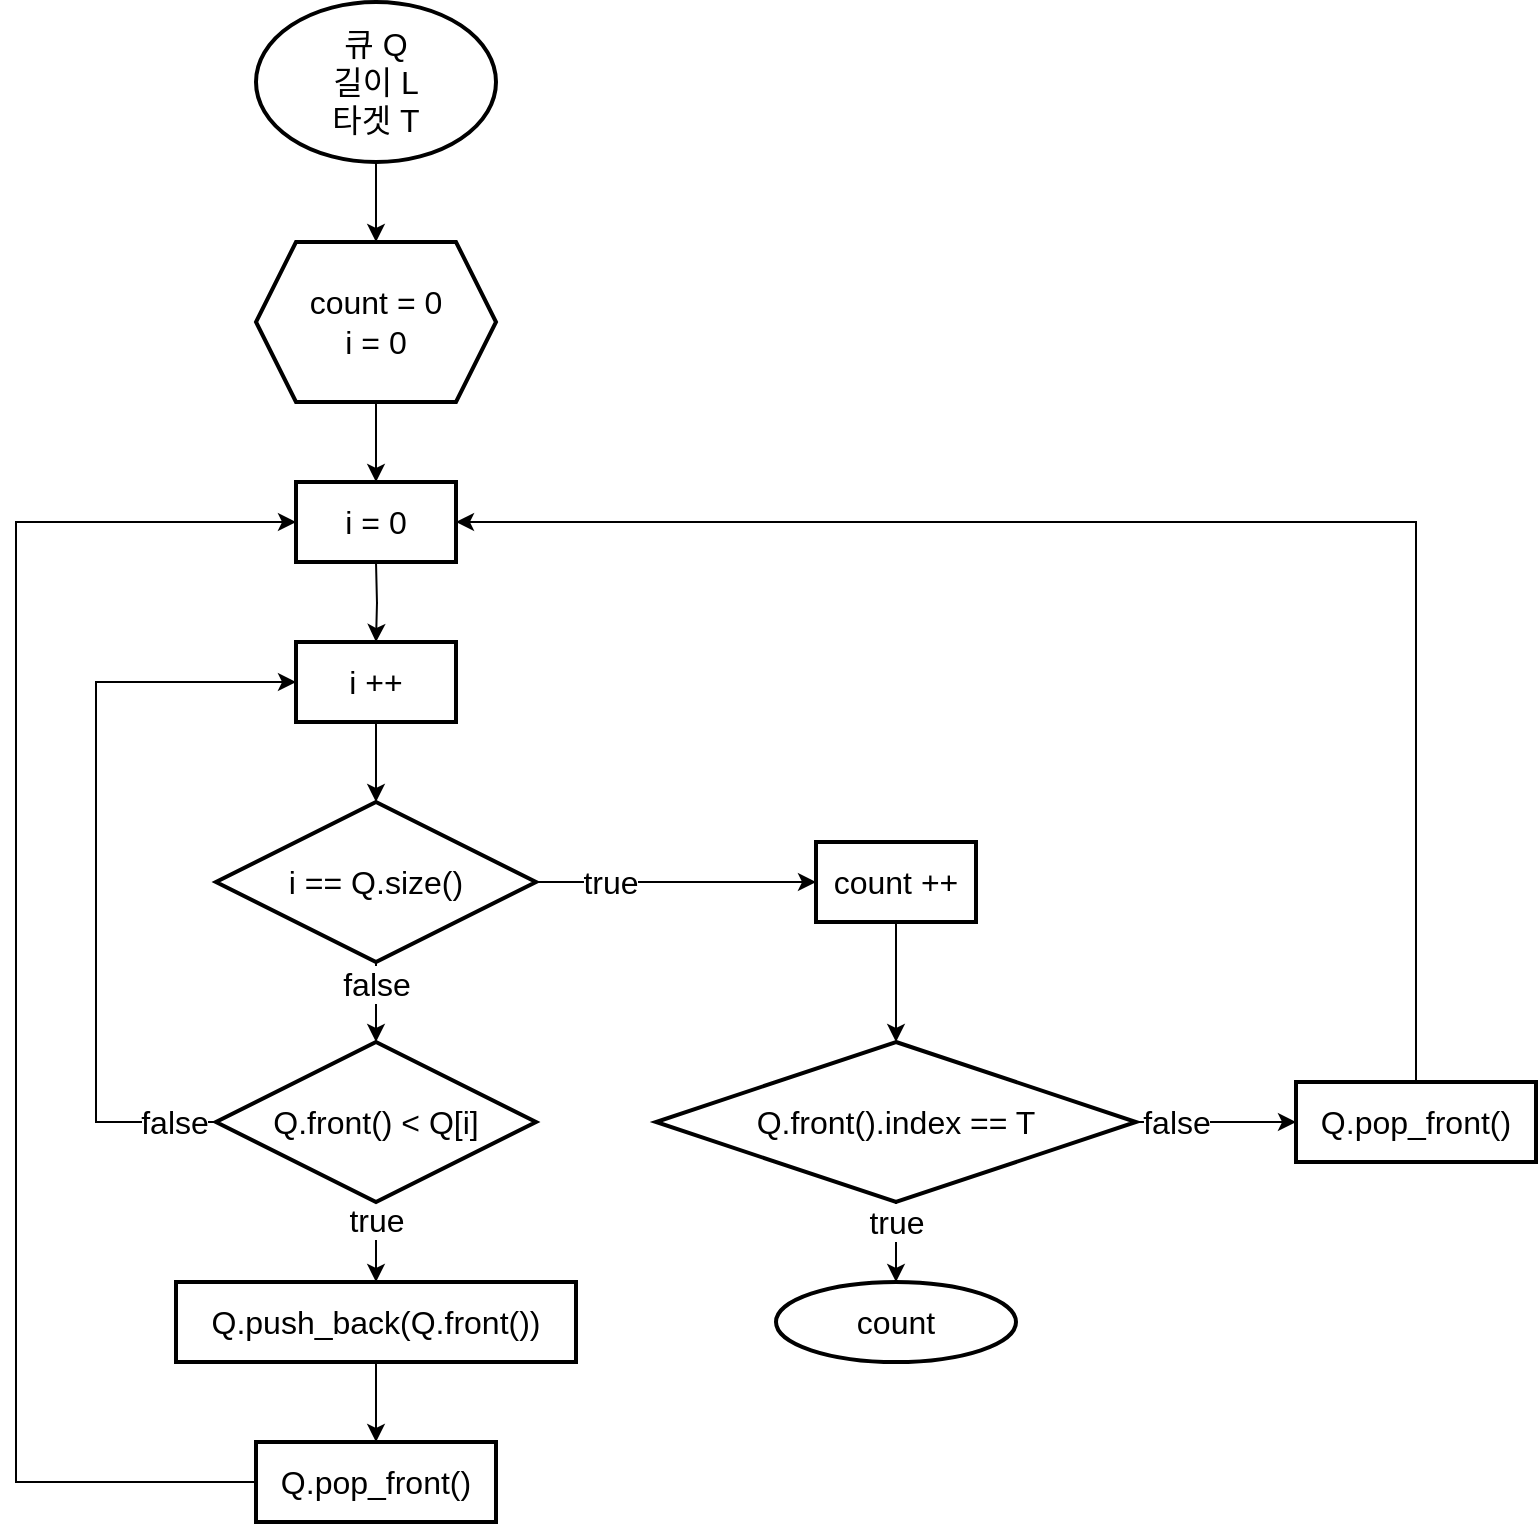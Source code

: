 <mxfile version="14.4.3" type="device"><diagram id="eSefi34d8740SRNWqPBp" name="Solution"><mxGraphModel dx="1425" dy="872" grid="1" gridSize="10" guides="1" tooltips="1" connect="1" arrows="1" fold="1" page="1" pageScale="1" pageWidth="827" pageHeight="1169" math="0" shadow="0"><root><mxCell id="n_tZx9NlmBXd1Qik7h1B-0"/><mxCell id="n_tZx9NlmBXd1Qik7h1B-1" parent="n_tZx9NlmBXd1Qik7h1B-0"/><mxCell id="XbeeVZATBk8C1ziMvDFL-2" value="" style="edgeStyle=orthogonalEdgeStyle;rounded=0;orthogonalLoop=1;jettySize=auto;html=1;" edge="1" parent="n_tZx9NlmBXd1Qik7h1B-1" source="XbeeVZATBk8C1ziMvDFL-0"><mxGeometry relative="1" as="geometry"><mxPoint x="220" y="160" as="targetPoint"/></mxGeometry></mxCell><mxCell id="XbeeVZATBk8C1ziMvDFL-0" value="&lt;span style=&quot;font-size: 16px&quot;&gt;큐 Q&lt;br style=&quot;font-size: 16px;&quot;&gt;길이 L&lt;br style=&quot;font-size: 16px;&quot;&gt;타겟 T&lt;br style=&quot;font-size: 16px;&quot;&gt;&lt;/span&gt;" style="strokeWidth=2;html=1;shape=mxgraph.flowchart.start_1;whiteSpace=wrap;fontSize=16;" vertex="1" parent="n_tZx9NlmBXd1Qik7h1B-1"><mxGeometry x="160" y="40" width="120" height="80" as="geometry"/></mxCell><mxCell id="XbeeVZATBk8C1ziMvDFL-9" value="" style="edgeStyle=orthogonalEdgeStyle;rounded=0;orthogonalLoop=1;jettySize=auto;html=1;fontSize=16;" edge="1" parent="n_tZx9NlmBXd1Qik7h1B-1"><mxGeometry relative="1" as="geometry"><mxPoint x="220" y="320" as="sourcePoint"/><mxPoint x="220" y="360" as="targetPoint"/></mxGeometry></mxCell><mxCell id="XbeeVZATBk8C1ziMvDFL-29" value="" style="edgeStyle=orthogonalEdgeStyle;rounded=0;orthogonalLoop=1;jettySize=auto;html=1;fontSize=16;" edge="1" parent="n_tZx9NlmBXd1Qik7h1B-1" source="XbeeVZATBk8C1ziMvDFL-14" target="XbeeVZATBk8C1ziMvDFL-27"><mxGeometry relative="1" as="geometry"/></mxCell><mxCell id="XbeeVZATBk8C1ziMvDFL-14" value="i ++" style="whiteSpace=wrap;html=1;fontSize=16;strokeWidth=2;" vertex="1" parent="n_tZx9NlmBXd1Qik7h1B-1"><mxGeometry x="180" y="360" width="80" height="40" as="geometry"/></mxCell><mxCell id="XbeeVZATBk8C1ziMvDFL-36" style="edgeStyle=orthogonalEdgeStyle;rounded=0;orthogonalLoop=1;jettySize=auto;html=1;entryX=0;entryY=0.5;entryDx=0;entryDy=0;fontSize=16;" edge="1" parent="n_tZx9NlmBXd1Qik7h1B-1" source="XbeeVZATBk8C1ziMvDFL-18" target="XbeeVZATBk8C1ziMvDFL-14"><mxGeometry relative="1" as="geometry"><Array as="points"><mxPoint x="80" y="600"/><mxPoint x="80" y="380"/></Array></mxGeometry></mxCell><mxCell id="XbeeVZATBk8C1ziMvDFL-37" value="false" style="edgeLabel;html=1;align=center;verticalAlign=middle;resizable=0;points=[];fontSize=16;" vertex="1" connectable="0" parent="XbeeVZATBk8C1ziMvDFL-36"><mxGeometry x="-0.848" y="2" relative="1" as="geometry"><mxPoint x="7.36" y="-2.03" as="offset"/></mxGeometry></mxCell><mxCell id="XbeeVZATBk8C1ziMvDFL-39" value="" style="edgeStyle=orthogonalEdgeStyle;rounded=0;orthogonalLoop=1;jettySize=auto;html=1;fontSize=16;" edge="1" parent="n_tZx9NlmBXd1Qik7h1B-1" source="XbeeVZATBk8C1ziMvDFL-18" target="XbeeVZATBk8C1ziMvDFL-38"><mxGeometry relative="1" as="geometry"/></mxCell><mxCell id="XbeeVZATBk8C1ziMvDFL-40" value="true" style="edgeLabel;html=1;align=center;verticalAlign=middle;resizable=0;points=[];fontSize=16;" vertex="1" connectable="0" parent="XbeeVZATBk8C1ziMvDFL-39"><mxGeometry x="-0.579" y="-2" relative="1" as="geometry"><mxPoint x="2" as="offset"/></mxGeometry></mxCell><mxCell id="XbeeVZATBk8C1ziMvDFL-18" value="Q.front() &amp;lt; Q[i]" style="rhombus;whiteSpace=wrap;html=1;fontSize=16;strokeWidth=2;" vertex="1" parent="n_tZx9NlmBXd1Qik7h1B-1"><mxGeometry x="140" y="560" width="160" height="80" as="geometry"/></mxCell><mxCell id="XbeeVZATBk8C1ziMvDFL-30" value="" style="edgeStyle=orthogonalEdgeStyle;rounded=0;orthogonalLoop=1;jettySize=auto;html=1;fontSize=16;" edge="1" parent="n_tZx9NlmBXd1Qik7h1B-1" source="XbeeVZATBk8C1ziMvDFL-27" target="XbeeVZATBk8C1ziMvDFL-18"><mxGeometry relative="1" as="geometry"/></mxCell><mxCell id="XbeeVZATBk8C1ziMvDFL-32" value="false" style="edgeLabel;html=1;align=center;verticalAlign=middle;resizable=0;points=[];fontSize=16;" vertex="1" connectable="0" parent="XbeeVZATBk8C1ziMvDFL-30"><mxGeometry x="-0.464" y="2" relative="1" as="geometry"><mxPoint x="-2" as="offset"/></mxGeometry></mxCell><mxCell id="XbeeVZATBk8C1ziMvDFL-43" value="" style="edgeStyle=orthogonalEdgeStyle;rounded=0;orthogonalLoop=1;jettySize=auto;html=1;fontSize=16;entryX=0;entryY=0.5;entryDx=0;entryDy=0;" edge="1" parent="n_tZx9NlmBXd1Qik7h1B-1" source="XbeeVZATBk8C1ziMvDFL-27" target="XbeeVZATBk8C1ziMvDFL-55"><mxGeometry relative="1" as="geometry"><mxPoint x="360" y="460" as="targetPoint"/><Array as="points"/></mxGeometry></mxCell><mxCell id="XbeeVZATBk8C1ziMvDFL-44" value="true" style="edgeLabel;html=1;align=center;verticalAlign=middle;resizable=0;points=[];fontSize=16;" vertex="1" connectable="0" parent="XbeeVZATBk8C1ziMvDFL-43"><mxGeometry x="-0.596" y="1" relative="1" as="geometry"><mxPoint x="8" y="1" as="offset"/></mxGeometry></mxCell><mxCell id="XbeeVZATBk8C1ziMvDFL-27" value="i == Q.size()" style="rhombus;whiteSpace=wrap;html=1;fontSize=16;strokeWidth=2;" vertex="1" parent="n_tZx9NlmBXd1Qik7h1B-1"><mxGeometry x="140" y="440" width="160" height="80" as="geometry"/></mxCell><mxCell id="XbeeVZATBk8C1ziMvDFL-48" value="" style="edgeStyle=orthogonalEdgeStyle;rounded=0;orthogonalLoop=1;jettySize=auto;html=1;fontSize=16;" edge="1" parent="n_tZx9NlmBXd1Qik7h1B-1" source="XbeeVZATBk8C1ziMvDFL-38" target="XbeeVZATBk8C1ziMvDFL-47"><mxGeometry relative="1" as="geometry"/></mxCell><mxCell id="XbeeVZATBk8C1ziMvDFL-38" value="Q.push_back(Q.front())" style="whiteSpace=wrap;html=1;fontSize=16;strokeWidth=2;" vertex="1" parent="n_tZx9NlmBXd1Qik7h1B-1"><mxGeometry x="120" y="680" width="200" height="40" as="geometry"/></mxCell><mxCell id="XbeeVZATBk8C1ziMvDFL-54" value="" style="edgeStyle=orthogonalEdgeStyle;rounded=0;orthogonalLoop=1;jettySize=auto;html=1;fontSize=16;" edge="1" parent="n_tZx9NlmBXd1Qik7h1B-1" source="XbeeVZATBk8C1ziMvDFL-42" target="XbeeVZATBk8C1ziMvDFL-45"><mxGeometry relative="1" as="geometry"/></mxCell><mxCell id="XbeeVZATBk8C1ziMvDFL-60" value="true" style="edgeLabel;html=1;align=center;verticalAlign=middle;resizable=0;points=[];fontSize=16;" vertex="1" connectable="0" parent="XbeeVZATBk8C1ziMvDFL-54"><mxGeometry x="-0.279" y="-1" relative="1" as="geometry"><mxPoint x="1" y="-4.29" as="offset"/></mxGeometry></mxCell><mxCell id="XbeeVZATBk8C1ziMvDFL-59" value="" style="edgeStyle=orthogonalEdgeStyle;rounded=0;orthogonalLoop=1;jettySize=auto;html=1;fontSize=16;" edge="1" parent="n_tZx9NlmBXd1Qik7h1B-1" source="XbeeVZATBk8C1ziMvDFL-42" target="XbeeVZATBk8C1ziMvDFL-58"><mxGeometry relative="1" as="geometry"/></mxCell><mxCell id="XbeeVZATBk8C1ziMvDFL-61" value="false" style="edgeLabel;html=1;align=center;verticalAlign=middle;resizable=0;points=[];fontSize=16;" vertex="1" connectable="0" parent="XbeeVZATBk8C1ziMvDFL-59"><mxGeometry x="-0.321" relative="1" as="geometry"><mxPoint x="-7.43" as="offset"/></mxGeometry></mxCell><mxCell id="XbeeVZATBk8C1ziMvDFL-42" value="&lt;span&gt;Q.front().index == T&lt;/span&gt;" style="rhombus;whiteSpace=wrap;html=1;fontSize=16;strokeWidth=2;" vertex="1" parent="n_tZx9NlmBXd1Qik7h1B-1"><mxGeometry x="360" y="560" width="240" height="80" as="geometry"/></mxCell><mxCell id="XbeeVZATBk8C1ziMvDFL-45" value="count" style="ellipse;whiteSpace=wrap;html=1;fontSize=16;strokeWidth=2;" vertex="1" parent="n_tZx9NlmBXd1Qik7h1B-1"><mxGeometry x="420" y="680" width="120" height="40" as="geometry"/></mxCell><mxCell id="XbeeVZATBk8C1ziMvDFL-49" style="edgeStyle=orthogonalEdgeStyle;rounded=0;orthogonalLoop=1;jettySize=auto;html=1;entryX=0;entryY=0.5;entryDx=0;entryDy=0;fontSize=16;" edge="1" parent="n_tZx9NlmBXd1Qik7h1B-1" source="XbeeVZATBk8C1ziMvDFL-47" target="XbeeVZATBk8C1ziMvDFL-52"><mxGeometry relative="1" as="geometry"><mxPoint x="160" y="300" as="targetPoint"/><Array as="points"><mxPoint x="220" y="780"/><mxPoint x="40" y="780"/><mxPoint x="40" y="300"/></Array></mxGeometry></mxCell><mxCell id="XbeeVZATBk8C1ziMvDFL-47" value="Q.pop_front()" style="whiteSpace=wrap;html=1;fontSize=16;strokeWidth=2;" vertex="1" parent="n_tZx9NlmBXd1Qik7h1B-1"><mxGeometry x="160" y="760" width="120" height="40" as="geometry"/></mxCell><mxCell id="XbeeVZATBk8C1ziMvDFL-53" value="" style="edgeStyle=orthogonalEdgeStyle;rounded=0;orthogonalLoop=1;jettySize=auto;html=1;fontSize=16;" edge="1" parent="n_tZx9NlmBXd1Qik7h1B-1" source="XbeeVZATBk8C1ziMvDFL-50" target="XbeeVZATBk8C1ziMvDFL-52"><mxGeometry relative="1" as="geometry"/></mxCell><mxCell id="XbeeVZATBk8C1ziMvDFL-50" value="count = 0&lt;br&gt;i = 0" style="shape=hexagon;perimeter=hexagonPerimeter2;whiteSpace=wrap;html=1;fixedSize=1;strokeWidth=2;fontSize=16;" vertex="1" parent="n_tZx9NlmBXd1Qik7h1B-1"><mxGeometry x="160" y="160" width="120" height="80" as="geometry"/></mxCell><mxCell id="XbeeVZATBk8C1ziMvDFL-52" value="i = 0" style="whiteSpace=wrap;html=1;fontSize=16;strokeWidth=2;" vertex="1" parent="n_tZx9NlmBXd1Qik7h1B-1"><mxGeometry x="180" y="280" width="80" height="40" as="geometry"/></mxCell><mxCell id="XbeeVZATBk8C1ziMvDFL-57" value="" style="edgeStyle=orthogonalEdgeStyle;rounded=0;orthogonalLoop=1;jettySize=auto;html=1;fontSize=16;" edge="1" parent="n_tZx9NlmBXd1Qik7h1B-1" source="XbeeVZATBk8C1ziMvDFL-55" target="XbeeVZATBk8C1ziMvDFL-42"><mxGeometry relative="1" as="geometry"/></mxCell><mxCell id="XbeeVZATBk8C1ziMvDFL-55" value="count ++" style="whiteSpace=wrap;html=1;fontSize=16;strokeWidth=2;" vertex="1" parent="n_tZx9NlmBXd1Qik7h1B-1"><mxGeometry x="440" y="460" width="80" height="40" as="geometry"/></mxCell><mxCell id="XbeeVZATBk8C1ziMvDFL-62" style="edgeStyle=orthogonalEdgeStyle;rounded=0;orthogonalLoop=1;jettySize=auto;html=1;entryX=1;entryY=0.5;entryDx=0;entryDy=0;fontSize=16;" edge="1" parent="n_tZx9NlmBXd1Qik7h1B-1" source="XbeeVZATBk8C1ziMvDFL-58" target="XbeeVZATBk8C1ziMvDFL-52"><mxGeometry relative="1" as="geometry"><Array as="points"><mxPoint x="740" y="300"/></Array></mxGeometry></mxCell><mxCell id="XbeeVZATBk8C1ziMvDFL-58" value="Q.pop_front()" style="whiteSpace=wrap;html=1;fontSize=16;strokeWidth=2;" vertex="1" parent="n_tZx9NlmBXd1Qik7h1B-1"><mxGeometry x="680" y="580" width="120" height="40" as="geometry"/></mxCell></root></mxGraphModel></diagram></mxfile>